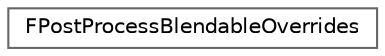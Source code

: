 digraph "Graphical Class Hierarchy"
{
 // INTERACTIVE_SVG=YES
 // LATEX_PDF_SIZE
  bgcolor="transparent";
  edge [fontname=Helvetica,fontsize=10,labelfontname=Helvetica,labelfontsize=10];
  node [fontname=Helvetica,fontsize=10,shape=box,height=0.2,width=0.4];
  rankdir="LR";
  Node0 [id="Node000000",label="FPostProcessBlendableOverrides",height=0.2,width=0.4,color="grey40", fillcolor="white", style="filled",URL="$de/dd4/structFPostProcessBlendableOverrides.html",tooltip=" "];
}
